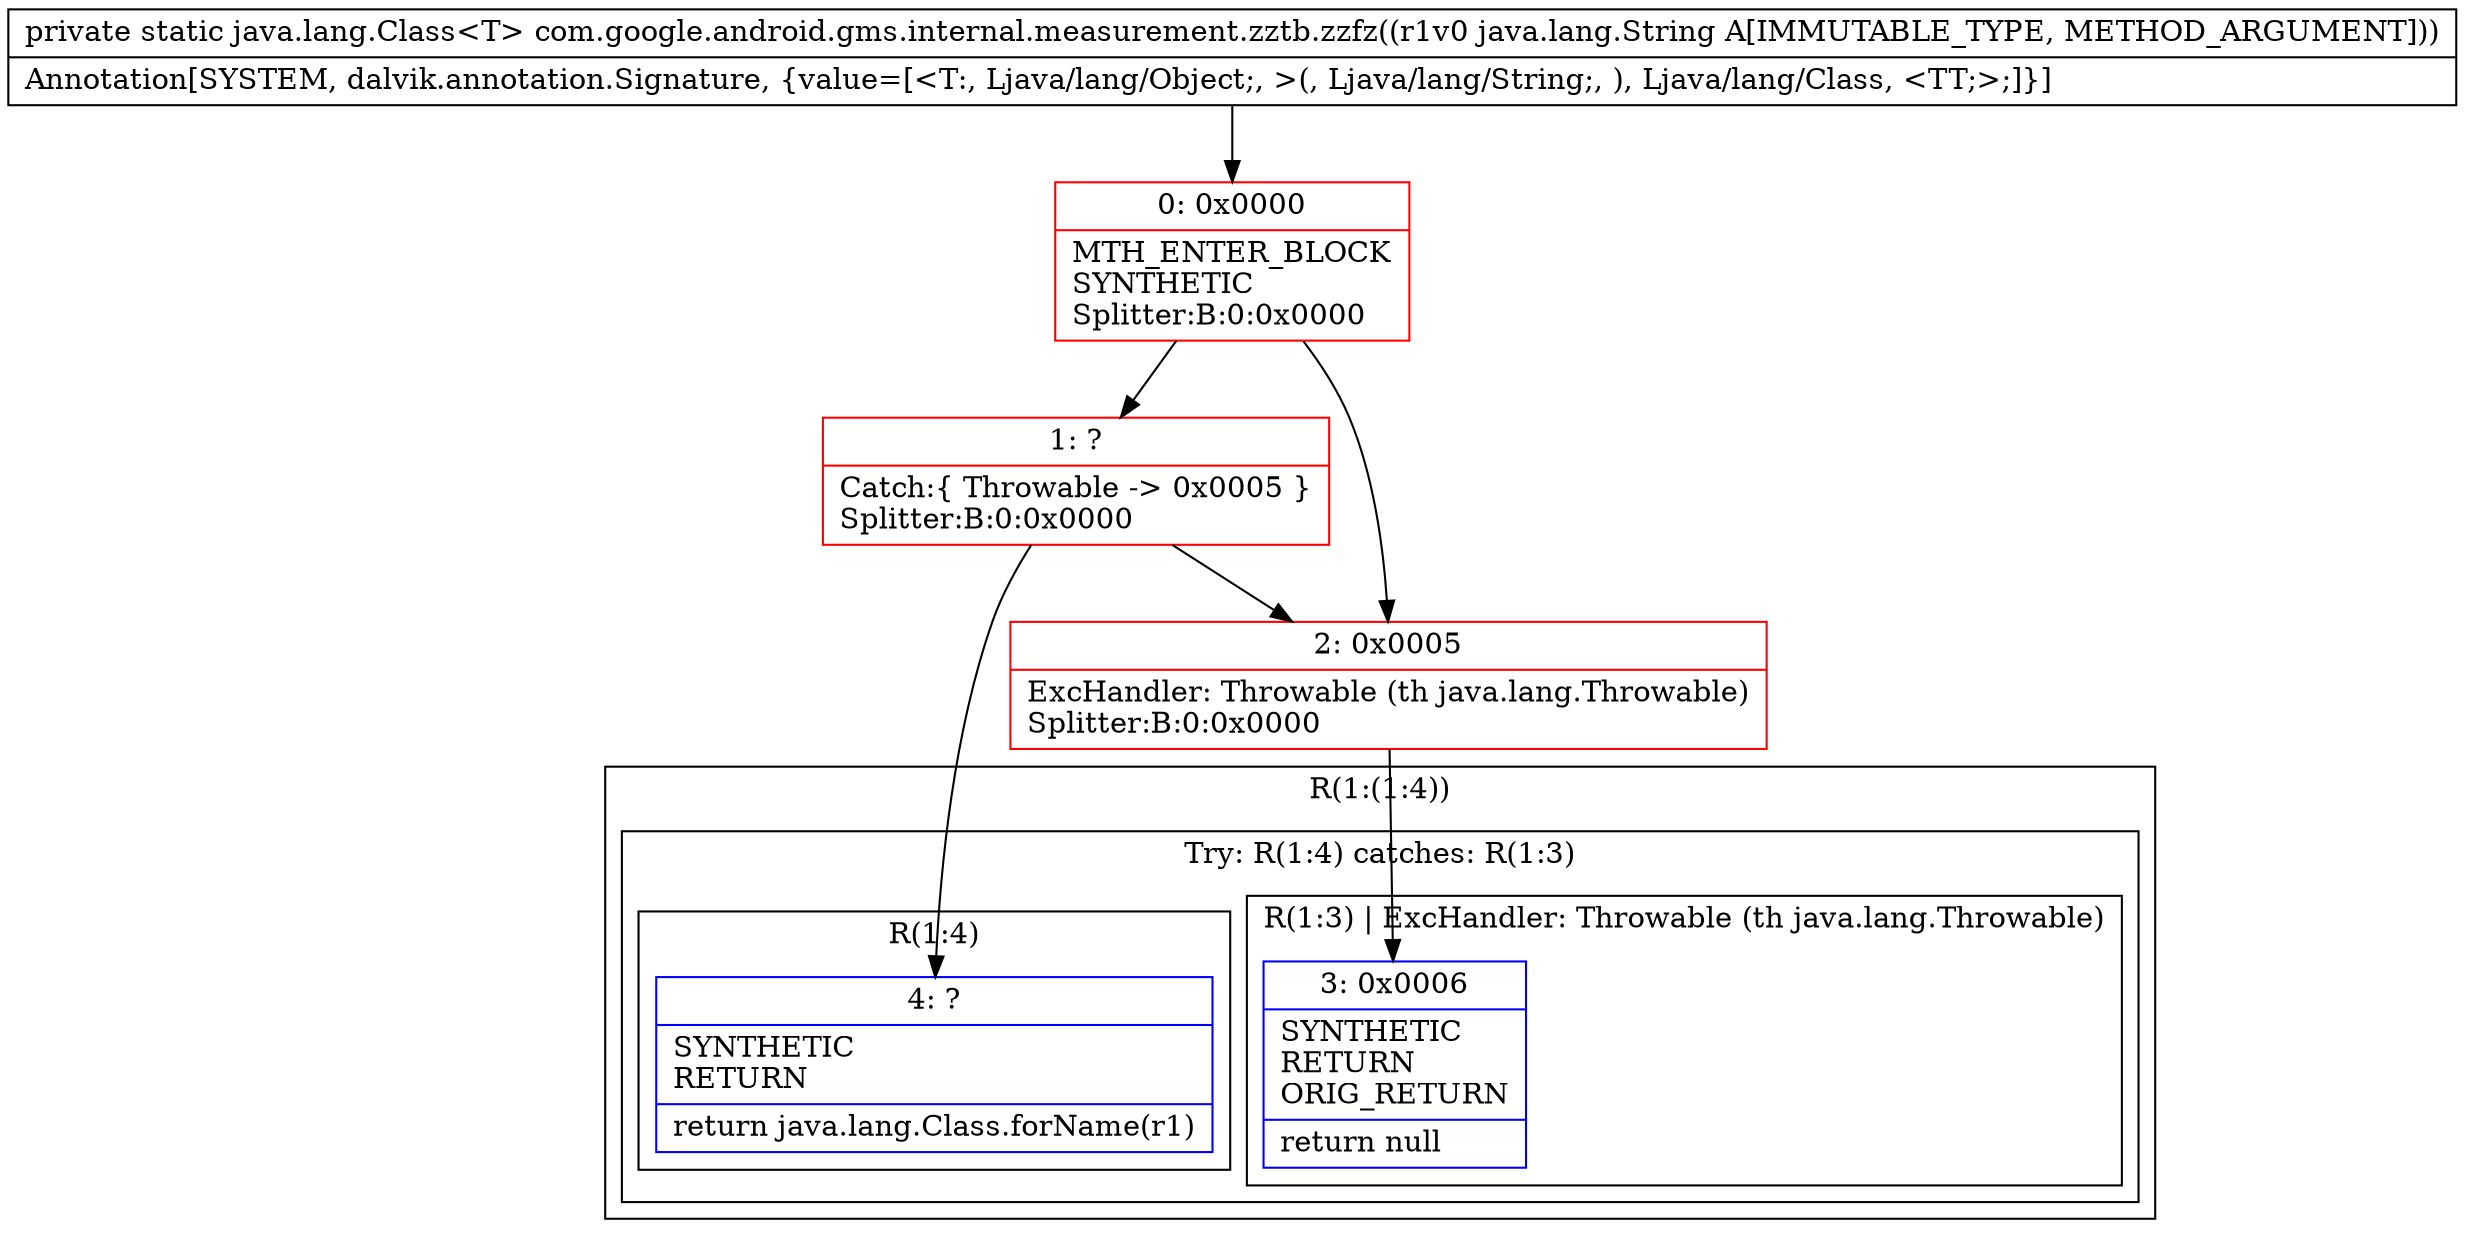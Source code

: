 digraph "CFG forcom.google.android.gms.internal.measurement.zztb.zzfz(Ljava\/lang\/String;)Ljava\/lang\/Class;" {
subgraph cluster_Region_980439960 {
label = "R(1:(1:4))";
node [shape=record,color=blue];
subgraph cluster_TryCatchRegion_221806966 {
label = "Try: R(1:4) catches: R(1:3)";
node [shape=record,color=blue];
subgraph cluster_Region_570356611 {
label = "R(1:4)";
node [shape=record,color=blue];
Node_4 [shape=record,label="{4\:\ ?|SYNTHETIC\lRETURN\l|return java.lang.Class.forName(r1)\l}"];
}
subgraph cluster_Region_368354734 {
label = "R(1:3) | ExcHandler: Throwable (th java.lang.Throwable)\l";
node [shape=record,color=blue];
Node_3 [shape=record,label="{3\:\ 0x0006|SYNTHETIC\lRETURN\lORIG_RETURN\l|return null\l}"];
}
}
}
subgraph cluster_Region_368354734 {
label = "R(1:3) | ExcHandler: Throwable (th java.lang.Throwable)\l";
node [shape=record,color=blue];
Node_3 [shape=record,label="{3\:\ 0x0006|SYNTHETIC\lRETURN\lORIG_RETURN\l|return null\l}"];
}
Node_0 [shape=record,color=red,label="{0\:\ 0x0000|MTH_ENTER_BLOCK\lSYNTHETIC\lSplitter:B:0:0x0000\l}"];
Node_1 [shape=record,color=red,label="{1\:\ ?|Catch:\{ Throwable \-\> 0x0005 \}\lSplitter:B:0:0x0000\l}"];
Node_2 [shape=record,color=red,label="{2\:\ 0x0005|ExcHandler: Throwable (th java.lang.Throwable)\lSplitter:B:0:0x0000\l}"];
MethodNode[shape=record,label="{private static java.lang.Class\<T\> com.google.android.gms.internal.measurement.zztb.zzfz((r1v0 java.lang.String A[IMMUTABLE_TYPE, METHOD_ARGUMENT]))  | Annotation[SYSTEM, dalvik.annotation.Signature, \{value=[\<T:, Ljava\/lang\/Object;, \>(, Ljava\/lang\/String;, ), Ljava\/lang\/Class, \<TT;\>;]\}]\l}"];
MethodNode -> Node_0;
Node_0 -> Node_1;
Node_0 -> Node_2;
Node_1 -> Node_2;
Node_1 -> Node_4;
Node_2 -> Node_3;
}

